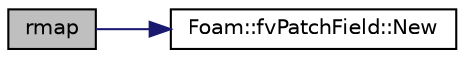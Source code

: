 digraph "rmap"
{
  bgcolor="transparent";
  edge [fontname="Helvetica",fontsize="10",labelfontname="Helvetica",labelfontsize="10"];
  node [fontname="Helvetica",fontsize="10",shape=record];
  rankdir="LR";
  Node1 [label="rmap",height=0.2,width=0.4,color="black", fillcolor="grey75", style="filled" fontcolor="black"];
  Node1 -> Node2 [color="midnightblue",fontsize="10",style="solid",fontname="Helvetica"];
  Node2 [label="Foam::fvPatchField::New",height=0.2,width=0.4,color="black",URL="$classFoam_1_1fvPatchField.html#a969f5264c045e43dc63fd1fd6fadcc54",tooltip="Return a pointer to a new patchField created on freestore given. "];
}
